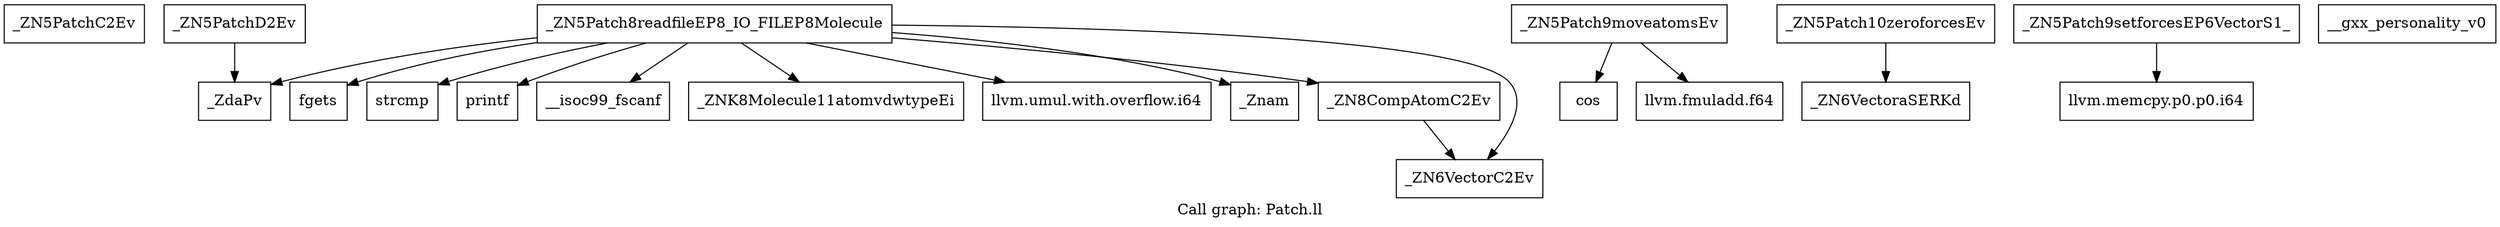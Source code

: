 digraph "Call graph: Patch.ll" {
	label="Call graph: Patch.ll";

	Node0x561f3c9e3f50 [shape=record,label="{_ZN5PatchC2Ev}"];
	Node0x561f3c9e5170 [shape=record,label="{_ZN5PatchD2Ev}"];
	Node0x561f3c9e5170 -> Node0x561f3c9e8940;
	Node0x561f3c9e8940 [shape=record,label="{_ZdaPv}"];
	Node0x561f3c9e9990 [shape=record,label="{_ZN5Patch9moveatomsEv}"];
	Node0x561f3c9e9990 -> Node0x561f3c9ed6a0;
	Node0x561f3c9e9990 -> Node0x561f3c9f56d0;
	Node0x561f3c9ed6a0 [shape=record,label="{cos}"];
	Node0x561f3c9f56d0 [shape=record,label="{llvm.fmuladd.f64}"];
	Node0x561f3ca11b70 [shape=record,label="{_ZN5Patch10zeroforcesEv}"];
	Node0x561f3ca11b70 -> Node0x561f3ca11bf0;
	Node0x561f3ca11bf0 [shape=record,label="{_ZN6VectoraSERKd}"];
	Node0x561f3ca11ca0 [shape=record,label="{_ZN5Patch9setforcesEP6VectorS1_}"];
	Node0x561f3ca11ca0 -> Node0x561f3c9f15e0;
	Node0x561f3c9f15e0 [shape=record,label="{llvm.memcpy.p0.p0.i64}"];
	Node0x561f3c9f1fb0 [shape=record,label="{_ZN5Patch8readfileEP8_IO_FILEP8Molecule}"];
	Node0x561f3c9f1fb0 -> Node0x561f3c9f4f30;
	Node0x561f3c9f1fb0 -> Node0x561f3c9f5af0;
	Node0x561f3c9f1fb0 -> Node0x561f3c9f6660;
	Node0x561f3c9f1fb0 -> Node0x561f3c9f7d80;
	Node0x561f3c9f1fb0 -> Node0x561f3c9fd2e0;
	Node0x561f3c9f1fb0 -> Node0x561f3c9f8520;
	Node0x561f3c9f1fb0 -> Node0x561f3c9f96c0;
	Node0x561f3c9f1fb0 -> Node0x561f3c9fa750;
	Node0x561f3c9f1fb0 -> Node0x561f3c9e8940;
	Node0x561f3c9f1fb0 -> Node0x561f3c9fcbe0;
	Node0x561f3c9f4f30 [shape=record,label="{fgets}"];
	Node0x561f3c9f5af0 [shape=record,label="{strcmp}"];
	Node0x561f3c9f6660 [shape=record,label="{printf}"];
	Node0x561f3c9f7d80 [shape=record,label="{__isoc99_fscanf}"];
	Node0x561f3c9f8520 [shape=record,label="{llvm.umul.with.overflow.i64}"];
	Node0x561f3c9f96c0 [shape=record,label="{_Znam}"];
	Node0x561f3c9fa750 [shape=record,label="{_ZN8CompAtomC2Ev}"];
	Node0x561f3c9fa750 -> Node0x561f3c9fcbe0;
	Node0x561f3ca00ab0 [shape=record,label="{__gxx_personality_v0}"];
	Node0x561f3c9fcbe0 [shape=record,label="{_ZN6VectorC2Ev}"];
	Node0x561f3c9fd2e0 [shape=record,label="{_ZNK8Molecule11atomvdwtypeEi}"];
}
